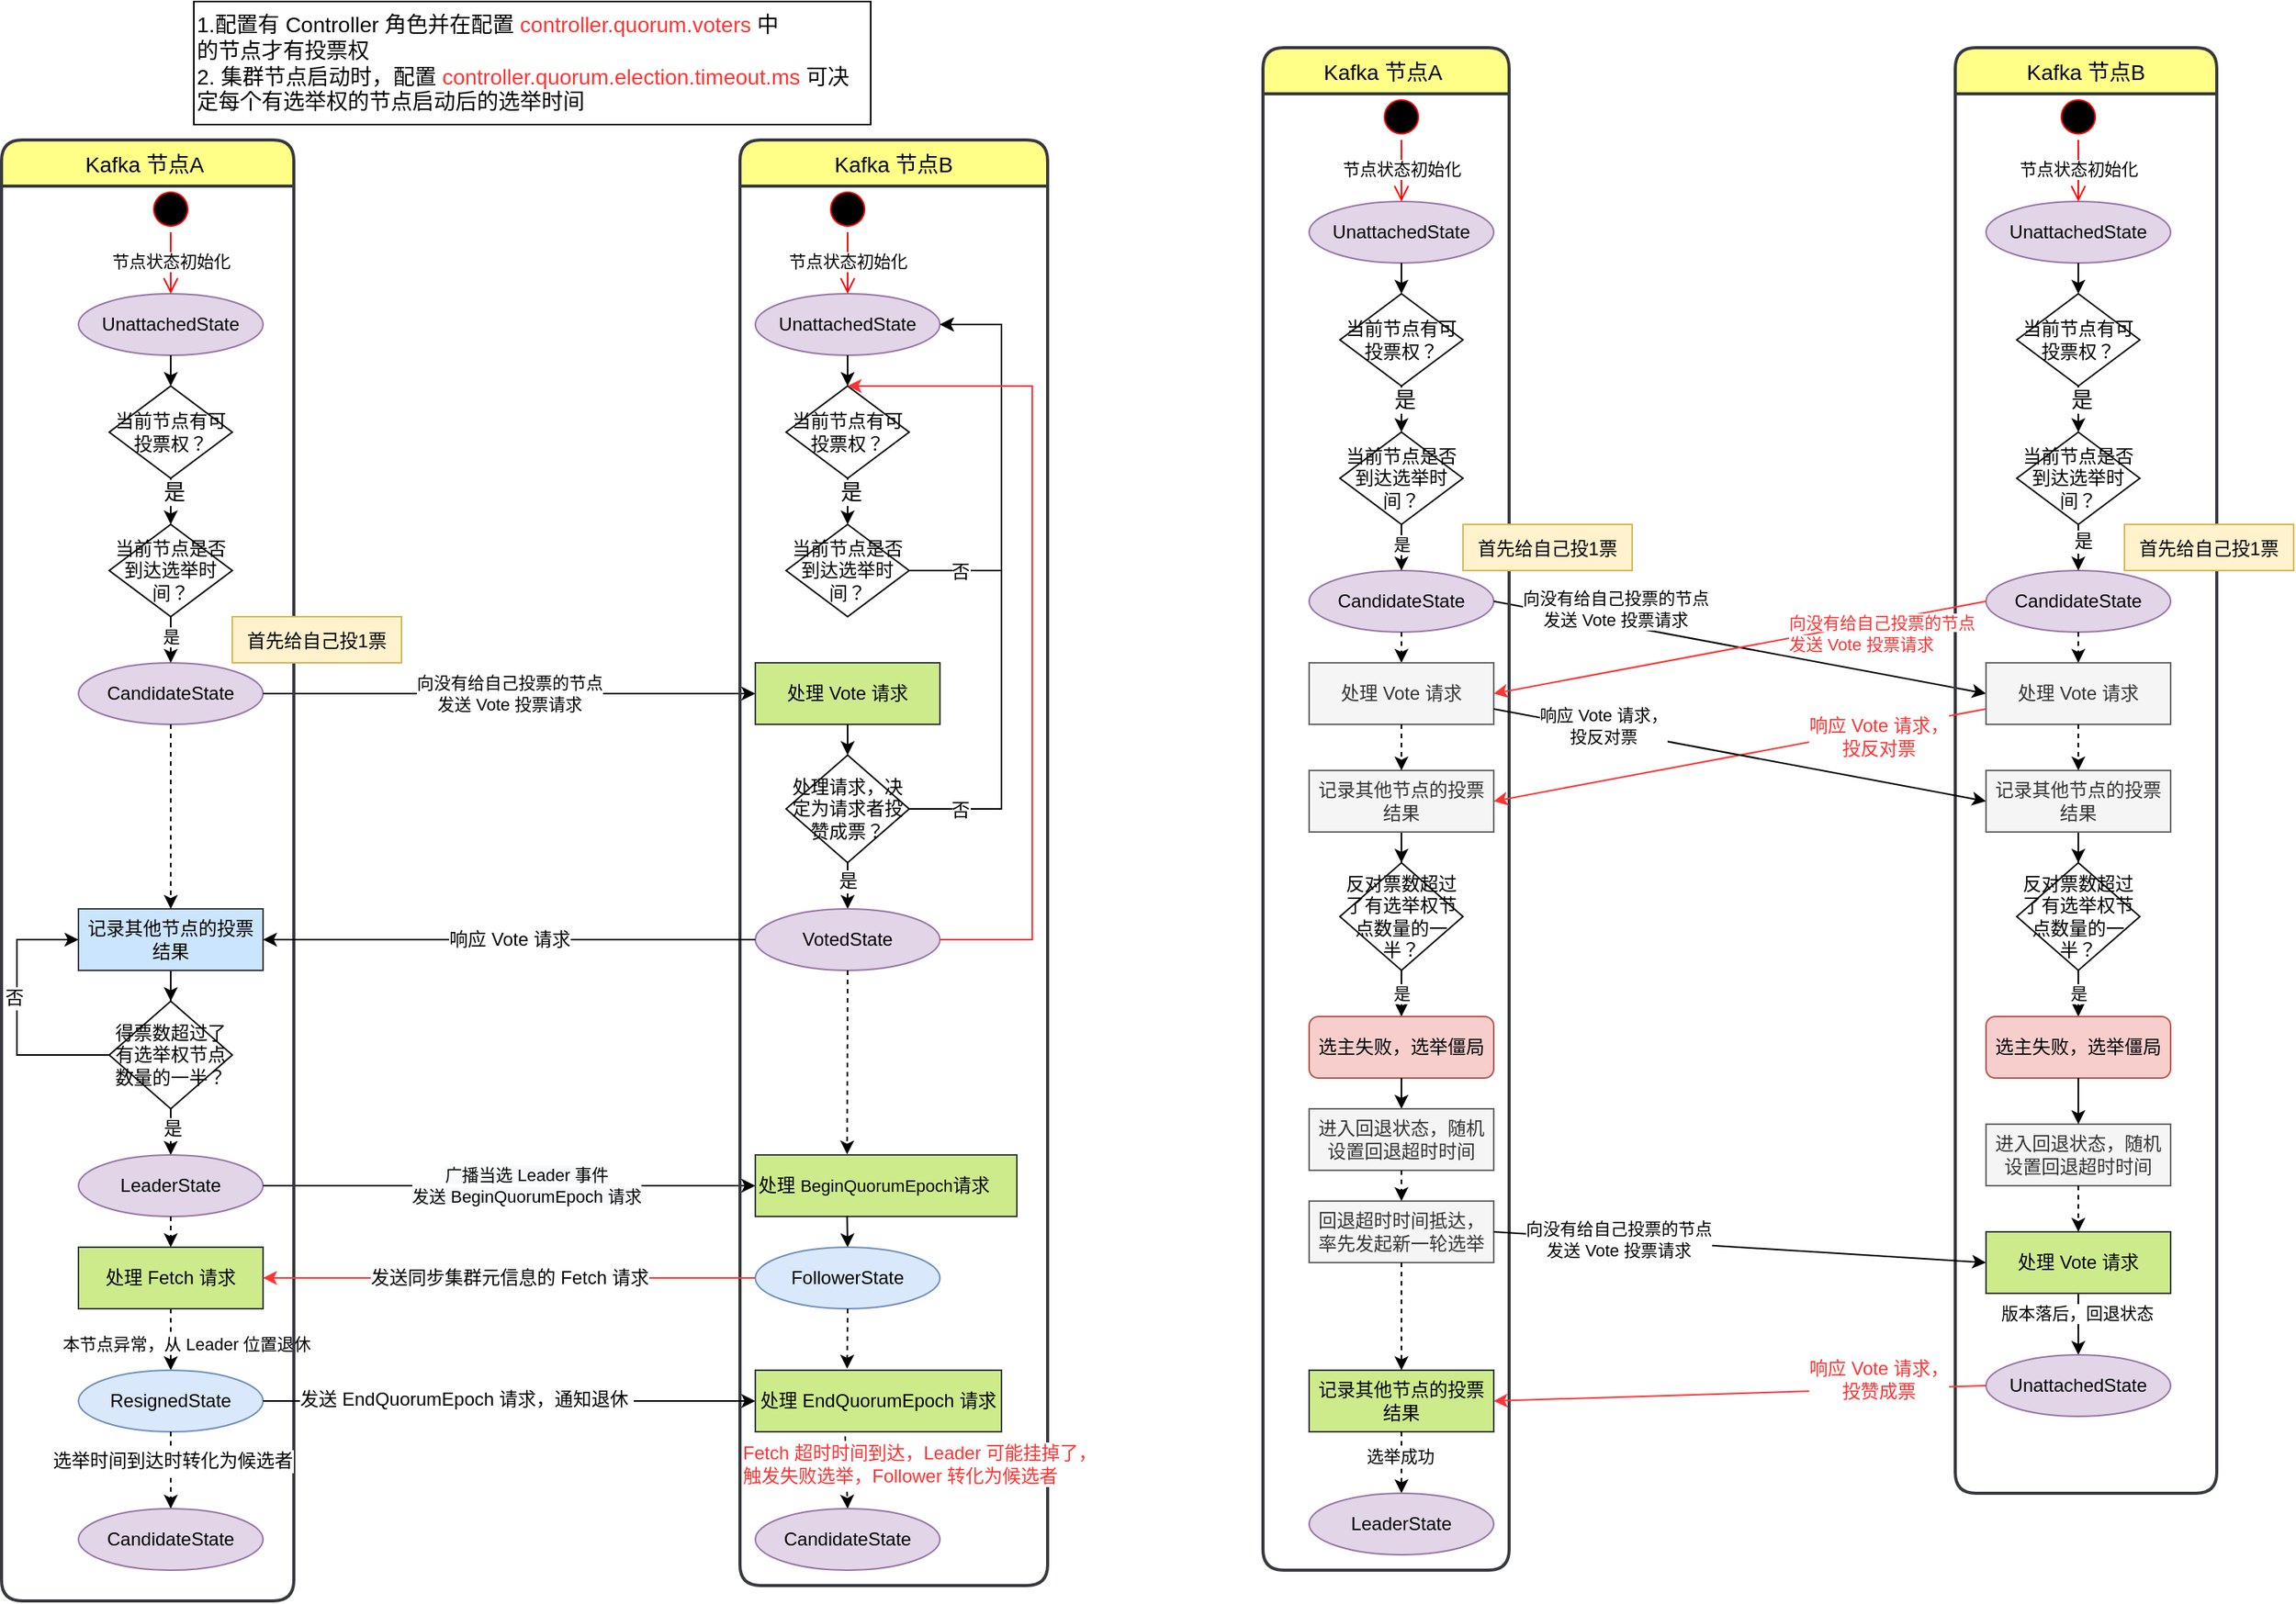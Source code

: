 <mxfile version="17.1.3" type="device"><diagram id="QY-BEr07iG2nazsXIPME" name="Page-1"><mxGraphModel dx="1901" dy="983" grid="1" gridSize="10" guides="1" tooltips="1" connect="1" arrows="1" fold="1" page="1" pageScale="1" pageWidth="850" pageHeight="1100" math="0" shadow="0"><root><mxCell id="0"/><mxCell id="1" parent="0"/><mxCell id="y7XaZ067I-FkFb02WVT1-1" value="UnattachedState" style="ellipse;whiteSpace=wrap;html=1;fillColor=#e1d5e7;strokeColor=#9673a6;" parent="1" vertex="1"><mxGeometry x="160" y="240" width="120" height="40" as="geometry"/></mxCell><mxCell id="y7XaZ067I-FkFb02WVT1-2" value="CandidateState&lt;br&gt;" style="ellipse;whiteSpace=wrap;html=1;fillColor=#e1d5e7;strokeColor=#9673a6;" parent="1" vertex="1"><mxGeometry x="160" y="480" width="120" height="40" as="geometry"/></mxCell><mxCell id="y7XaZ067I-FkFb02WVT1-4" value="当前节点有可投票权？" style="rhombus;whiteSpace=wrap;html=1;" parent="1" vertex="1"><mxGeometry x="180" y="300" width="80" height="60" as="geometry"/></mxCell><mxCell id="y7XaZ067I-FkFb02WVT1-5" value="" style="endArrow=classic;html=1;rounded=0;exitX=0.5;exitY=1;exitDx=0;exitDy=0;entryX=0.5;entryY=0;entryDx=0;entryDy=0;" parent="1" source="y7XaZ067I-FkFb02WVT1-1" target="y7XaZ067I-FkFb02WVT1-4" edge="1"><mxGeometry width="50" height="50" relative="1" as="geometry"><mxPoint x="280" y="410" as="sourcePoint"/><mxPoint x="225" y="320" as="targetPoint"/></mxGeometry></mxCell><mxCell id="y7XaZ067I-FkFb02WVT1-6" value="" style="endArrow=classic;html=1;rounded=0;exitX=0.5;exitY=1;exitDx=0;exitDy=0;entryX=0.5;entryY=0;entryDx=0;entryDy=0;" parent="1" source="y7XaZ067I-FkFb02WVT1-42" target="y7XaZ067I-FkFb02WVT1-2" edge="1"><mxGeometry width="50" height="50" relative="1" as="geometry"><mxPoint x="240" y="460" as="sourcePoint"/><mxPoint x="210" y="550" as="targetPoint"/></mxGeometry></mxCell><mxCell id="y7XaZ067I-FkFb02WVT1-7" value="是" style="edgeLabel;html=1;align=center;verticalAlign=middle;resizable=0;points=[];" parent="y7XaZ067I-FkFb02WVT1-6" vertex="1" connectable="0"><mxGeometry x="-0.12" y="4" relative="1" as="geometry"><mxPoint x="-4" as="offset"/></mxGeometry></mxCell><mxCell id="y7XaZ067I-FkFb02WVT1-13" value="向没有给自己投票的节点&lt;br&gt;发送 Vote 投票请求" style="endArrow=classic;html=1;rounded=0;exitX=1;exitY=0.5;exitDx=0;exitDy=0;entryX=0;entryY=0.5;entryDx=0;entryDy=0;" parent="1" source="y7XaZ067I-FkFb02WVT1-2" target="y7XaZ067I-FkFb02WVT1-47" edge="1"><mxGeometry width="50" height="50" relative="1" as="geometry"><mxPoint x="390" y="620" as="sourcePoint"/><mxPoint x="560" y="500" as="targetPoint"/></mxGeometry></mxCell><mxCell id="y7XaZ067I-FkFb02WVT1-22" value="" style="edgeStyle=orthogonalEdgeStyle;rounded=0;orthogonalLoop=1;jettySize=auto;html=1;" parent="1" source="y7XaZ067I-FkFb02WVT1-15" target="y7XaZ067I-FkFb02WVT1-21" edge="1"><mxGeometry relative="1" as="geometry"/></mxCell><mxCell id="y7XaZ067I-FkFb02WVT1-15" value="记录其他节点的投票结果" style="whiteSpace=wrap;html=1;fillColor=#cce5ff;strokeColor=#36393d;" parent="1" vertex="1"><mxGeometry x="160" y="640" width="120" height="40" as="geometry"/></mxCell><mxCell id="y7XaZ067I-FkFb02WVT1-20" value="处理请求，决定为请求者投赞成票？" style="rhombus;whiteSpace=wrap;html=1;" parent="1" vertex="1"><mxGeometry x="620" y="540" width="80" height="70" as="geometry"/></mxCell><mxCell id="y7XaZ067I-FkFb02WVT1-24" value="" style="edgeStyle=orthogonalEdgeStyle;rounded=0;orthogonalLoop=1;jettySize=auto;html=1;" parent="1" source="y7XaZ067I-FkFb02WVT1-21" target="y7XaZ067I-FkFb02WVT1-23" edge="1"><mxGeometry relative="1" as="geometry"/></mxCell><mxCell id="y7XaZ067I-FkFb02WVT1-87" value="是" style="edgeLabel;html=1;align=center;verticalAlign=middle;resizable=0;points=[];fontSize=12;fontColor=#000000;" parent="y7XaZ067I-FkFb02WVT1-24" vertex="1" connectable="0"><mxGeometry x="-0.483" y="1" relative="1" as="geometry"><mxPoint as="offset"/></mxGeometry></mxCell><mxCell id="y7XaZ067I-FkFb02WVT1-21" value="得票数超过了有选举权节点数量的一半？" style="rhombus;whiteSpace=wrap;html=1;" parent="1" vertex="1"><mxGeometry x="180" y="700" width="80" height="70" as="geometry"/></mxCell><mxCell id="y7XaZ067I-FkFb02WVT1-23" value="LeaderState" style="ellipse;whiteSpace=wrap;html=1;fillColor=#e1d5e7;strokeColor=#9673a6;" parent="1" vertex="1"><mxGeometry x="160" y="800" width="120" height="40" as="geometry"/></mxCell><mxCell id="y7XaZ067I-FkFb02WVT1-28" value="" style="endArrow=classic;html=1;rounded=0;exitX=0.5;exitY=1;exitDx=0;exitDy=0;" parent="1" source="y7XaZ067I-FkFb02WVT1-20" target="y7XaZ067I-FkFb02WVT1-29" edge="1"><mxGeometry width="50" height="50" relative="1" as="geometry"><mxPoint x="560" y="760" as="sourcePoint"/><mxPoint x="615" y="670" as="targetPoint"/></mxGeometry></mxCell><mxCell id="y7XaZ067I-FkFb02WVT1-76" value="是" style="edgeLabel;html=1;align=center;verticalAlign=middle;resizable=0;points=[];fontSize=12;fontColor=#000000;" parent="y7XaZ067I-FkFb02WVT1-28" vertex="1" connectable="0"><mxGeometry x="-0.486" y="1" relative="1" as="geometry"><mxPoint x="-1" y="4" as="offset"/></mxGeometry></mxCell><mxCell id="y7XaZ067I-FkFb02WVT1-29" value="VotedState" style="ellipse;whiteSpace=wrap;html=1;fillColor=#e1d5e7;strokeColor=#9673a6;" parent="1" vertex="1"><mxGeometry x="600" y="640" width="120" height="40" as="geometry"/></mxCell><mxCell id="y7XaZ067I-FkFb02WVT1-30" value="" style="endArrow=classic;html=1;rounded=0;exitX=1;exitY=0.5;exitDx=0;exitDy=0;entryX=0;entryY=0.5;entryDx=0;entryDy=0;" parent="1" source="y7XaZ067I-FkFb02WVT1-23" target="y7XaZ067I-FkFb02WVT1-83" edge="1"><mxGeometry width="50" height="50" relative="1" as="geometry"><mxPoint x="430" y="870" as="sourcePoint"/><mxPoint x="570" y="820" as="targetPoint"/></mxGeometry></mxCell><mxCell id="y7XaZ067I-FkFb02WVT1-31" value="&lt;span style=&quot;background-color: rgb(248 , 249 , 250)&quot;&gt;广播当选 Leader 事件&lt;br&gt;发送 BeginQuorumEpoch 请求&lt;br&gt;&lt;/span&gt;" style="edgeLabel;html=1;align=center;verticalAlign=middle;resizable=0;points=[];" parent="y7XaZ067I-FkFb02WVT1-30" vertex="1" connectable="0"><mxGeometry x="0.183" y="-1" relative="1" as="geometry"><mxPoint x="-19" y="-1" as="offset"/></mxGeometry></mxCell><mxCell id="y7XaZ067I-FkFb02WVT1-32" value="FollowerState" style="ellipse;whiteSpace=wrap;html=1;fillColor=#dae8fc;strokeColor=#6c8ebf;" parent="1" vertex="1"><mxGeometry x="600" y="860" width="120" height="40" as="geometry"/></mxCell><mxCell id="y7XaZ067I-FkFb02WVT1-33" value="本节点异常，从 Leader 位置退休" style="endArrow=classic;html=1;rounded=0;entryX=0.5;entryY=0;entryDx=0;entryDy=0;exitX=0.5;exitY=1;exitDx=0;exitDy=0;dashed=1;" parent="1" source="y7XaZ067I-FkFb02WVT1-86" target="y7XaZ067I-FkFb02WVT1-34" edge="1"><mxGeometry x="0.143" y="10" width="50" height="50" relative="1" as="geometry"><mxPoint x="210" y="1020" as="sourcePoint"/><mxPoint x="194" y="1020" as="targetPoint"/><mxPoint as="offset"/></mxGeometry></mxCell><mxCell id="y7XaZ067I-FkFb02WVT1-34" value="ResignedState" style="ellipse;whiteSpace=wrap;html=1;fillColor=#dae8fc;strokeColor=#6c8ebf;" parent="1" vertex="1"><mxGeometry x="160" y="940" width="120" height="40" as="geometry"/></mxCell><mxCell id="y7XaZ067I-FkFb02WVT1-35" value="&lt;div&gt;&lt;span style=&quot;font-size: 14px&quot;&gt;1.&lt;/span&gt;&lt;span style=&quot;font-size: 14px&quot;&gt;配置有 Controller 角色并在配置&lt;font color=&quot;#ff3333&quot;&gt;&amp;nbsp;&lt;/font&gt;&lt;/span&gt;&lt;span style=&quot;font-size: 14px&quot;&gt;&lt;font color=&quot;#ff3333&quot;&gt;controller.quorum.voters&lt;/font&gt; 中&lt;/span&gt;&lt;/div&gt;&lt;font style=&quot;font-size: 14px&quot;&gt;的节点才有投票权&lt;br&gt;2. 集群节点启动时，配置&amp;nbsp;&lt;font color=&quot;#ff3333&quot; style=&quot;font-size: 14px&quot;&gt;controller.quorum.election.timeout.ms&lt;/font&gt;&amp;nbsp;可决定每个有选举权的节点启动后的选举时间&lt;/font&gt;" style="rounded=0;whiteSpace=wrap;html=1;align=left;" parent="1" vertex="1"><mxGeometry x="235" y="50" width="440" height="80" as="geometry"/></mxCell><mxCell id="y7XaZ067I-FkFb02WVT1-36" value="Kafka 节点A " style="swimlane;childLayout=stackLayout;horizontal=1;startSize=30;horizontalStack=0;rounded=1;fontSize=14;fontStyle=0;strokeWidth=2;resizeParent=0;resizeLast=1;shadow=0;dashed=0;align=center;verticalAlign=middle;fillColor=#ffff88;strokeColor=#36393d;" parent="1" vertex="1"><mxGeometry x="110" y="140" width="190" height="950" as="geometry"/></mxCell><mxCell id="y7XaZ067I-FkFb02WVT1-38" value="" style="ellipse;html=1;shape=startState;fillColor=#000000;strokeColor=#ff0000;fontColor=#FF3333;" parent="1" vertex="1"><mxGeometry x="205" y="170" width="30" height="30" as="geometry"/></mxCell><mxCell id="y7XaZ067I-FkFb02WVT1-39" value="" style="edgeStyle=orthogonalEdgeStyle;html=1;verticalAlign=bottom;endArrow=open;endSize=8;strokeColor=#ff0000;rounded=0;fontColor=#000000;entryX=0.5;entryY=0;entryDx=0;entryDy=0;" parent="1" source="y7XaZ067I-FkFb02WVT1-38" target="y7XaZ067I-FkFb02WVT1-1" edge="1"><mxGeometry relative="1" as="geometry"><mxPoint x="205" y="220" as="targetPoint"/></mxGeometry></mxCell><mxCell id="y7XaZ067I-FkFb02WVT1-40" value="&lt;font color=&quot;#000000&quot;&gt;节点状态初始化&lt;/font&gt;" style="edgeLabel;html=1;align=center;verticalAlign=middle;resizable=0;points=[];fontColor=#FF3333;" parent="y7XaZ067I-FkFb02WVT1-39" vertex="1" connectable="0"><mxGeometry x="-0.078" relative="1" as="geometry"><mxPoint as="offset"/></mxGeometry></mxCell><mxCell id="y7XaZ067I-FkFb02WVT1-42" value="当前节点是否到达选举时间？" style="rhombus;whiteSpace=wrap;html=1;" parent="1" vertex="1"><mxGeometry x="180" y="390" width="80" height="60" as="geometry"/></mxCell><mxCell id="y7XaZ067I-FkFb02WVT1-43" value="" style="endArrow=classic;html=1;rounded=0;fontSize=14;fontColor=#000000;exitX=0.5;exitY=1;exitDx=0;exitDy=0;entryX=0.5;entryY=0;entryDx=0;entryDy=0;" parent="1" source="y7XaZ067I-FkFb02WVT1-4" target="y7XaZ067I-FkFb02WVT1-42" edge="1"><mxGeometry width="50" height="50" relative="1" as="geometry"><mxPoint x="370" y="370" as="sourcePoint"/><mxPoint x="420" y="320" as="targetPoint"/></mxGeometry></mxCell><mxCell id="y7XaZ067I-FkFb02WVT1-44" value="是" style="edgeLabel;html=1;align=center;verticalAlign=middle;resizable=0;points=[];fontSize=14;fontColor=#000000;" parent="y7XaZ067I-FkFb02WVT1-43" vertex="1" connectable="0"><mxGeometry x="-0.415" y="2" relative="1" as="geometry"><mxPoint as="offset"/></mxGeometry></mxCell><mxCell id="y7XaZ067I-FkFb02WVT1-45" value="&lt;span style=&quot;font-size: 12px&quot;&gt;首先给自己投1票&lt;/span&gt;" style="rounded=0;whiteSpace=wrap;html=1;fontSize=14;fillColor=#fff2cc;strokeColor=#d6b656;" parent="1" vertex="1"><mxGeometry x="260" y="450" width="110" height="30" as="geometry"/></mxCell><mxCell id="y7XaZ067I-FkFb02WVT1-46" value="Kafka 节点B" style="swimlane;childLayout=stackLayout;horizontal=1;startSize=30;horizontalStack=0;rounded=1;fontSize=14;fontStyle=0;strokeWidth=2;resizeParent=0;resizeLast=1;shadow=0;dashed=0;align=center;verticalAlign=middle;fillColor=#ffff88;strokeColor=#36393d;" parent="1" vertex="1"><mxGeometry x="590" y="140" width="200" height="940" as="geometry"/></mxCell><mxCell id="y7XaZ067I-FkFb02WVT1-47" value="处理 Vote 请求" style="rounded=0;whiteSpace=wrap;html=1;fontSize=12;fillColor=#cdeb8b;strokeColor=#36393d;" parent="1" vertex="1"><mxGeometry x="600" y="480" width="120" height="40" as="geometry"/></mxCell><mxCell id="y7XaZ067I-FkFb02WVT1-64" value="UnattachedState" style="ellipse;whiteSpace=wrap;html=1;fillColor=#e1d5e7;strokeColor=#9673a6;" parent="1" vertex="1"><mxGeometry x="600" y="240" width="120" height="40" as="geometry"/></mxCell><mxCell id="y7XaZ067I-FkFb02WVT1-65" value="当前节点有可投票权？" style="rhombus;whiteSpace=wrap;html=1;" parent="1" vertex="1"><mxGeometry x="620" y="300" width="80" height="60" as="geometry"/></mxCell><mxCell id="y7XaZ067I-FkFb02WVT1-66" value="" style="endArrow=classic;html=1;rounded=0;exitX=0.5;exitY=1;exitDx=0;exitDy=0;entryX=0.5;entryY=0;entryDx=0;entryDy=0;" parent="1" source="y7XaZ067I-FkFb02WVT1-64" target="y7XaZ067I-FkFb02WVT1-65" edge="1"><mxGeometry width="50" height="50" relative="1" as="geometry"><mxPoint x="720" y="410" as="sourcePoint"/><mxPoint x="665" y="320" as="targetPoint"/></mxGeometry></mxCell><mxCell id="y7XaZ067I-FkFb02WVT1-67" value="" style="ellipse;html=1;shape=startState;fillColor=#000000;strokeColor=#ff0000;fontColor=#FF3333;" parent="1" vertex="1"><mxGeometry x="645" y="170" width="30" height="30" as="geometry"/></mxCell><mxCell id="y7XaZ067I-FkFb02WVT1-68" value="" style="edgeStyle=orthogonalEdgeStyle;html=1;verticalAlign=bottom;endArrow=open;endSize=8;strokeColor=#ff0000;rounded=0;fontColor=#000000;entryX=0.5;entryY=0;entryDx=0;entryDy=0;" parent="1" source="y7XaZ067I-FkFb02WVT1-67" target="y7XaZ067I-FkFb02WVT1-64" edge="1"><mxGeometry relative="1" as="geometry"><mxPoint x="645" y="220" as="targetPoint"/></mxGeometry></mxCell><mxCell id="y7XaZ067I-FkFb02WVT1-69" value="&lt;font color=&quot;#000000&quot;&gt;节点状态初始化&lt;/font&gt;" style="edgeLabel;html=1;align=center;verticalAlign=middle;resizable=0;points=[];fontColor=#FF3333;" parent="y7XaZ067I-FkFb02WVT1-68" vertex="1" connectable="0"><mxGeometry x="-0.078" relative="1" as="geometry"><mxPoint as="offset"/></mxGeometry></mxCell><mxCell id="y7XaZ067I-FkFb02WVT1-70" value="当前节点是否到达选举时间？" style="rhombus;whiteSpace=wrap;html=1;" parent="1" vertex="1"><mxGeometry x="620" y="390" width="80" height="60" as="geometry"/></mxCell><mxCell id="y7XaZ067I-FkFb02WVT1-71" value="" style="endArrow=classic;html=1;rounded=0;fontSize=14;fontColor=#000000;exitX=0.5;exitY=1;exitDx=0;exitDy=0;entryX=0.5;entryY=0;entryDx=0;entryDy=0;" parent="1" source="y7XaZ067I-FkFb02WVT1-65" target="y7XaZ067I-FkFb02WVT1-70" edge="1"><mxGeometry width="50" height="50" relative="1" as="geometry"><mxPoint x="810" y="370" as="sourcePoint"/><mxPoint x="860" y="320" as="targetPoint"/></mxGeometry></mxCell><mxCell id="y7XaZ067I-FkFb02WVT1-72" value="是" style="edgeLabel;html=1;align=center;verticalAlign=middle;resizable=0;points=[];fontSize=14;fontColor=#000000;" parent="y7XaZ067I-FkFb02WVT1-71" vertex="1" connectable="0"><mxGeometry x="-0.415" y="2" relative="1" as="geometry"><mxPoint as="offset"/></mxGeometry></mxCell><mxCell id="y7XaZ067I-FkFb02WVT1-73" value="" style="endArrow=classic;html=1;rounded=0;fontSize=12;fontColor=#000000;exitX=1;exitY=0.5;exitDx=0;exitDy=0;entryX=1;entryY=0.5;entryDx=0;entryDy=0;" parent="1" source="y7XaZ067I-FkFb02WVT1-70" target="y7XaZ067I-FkFb02WVT1-64" edge="1"><mxGeometry width="50" height="50" relative="1" as="geometry"><mxPoint x="850" y="440" as="sourcePoint"/><mxPoint x="900" y="390" as="targetPoint"/><Array as="points"><mxPoint x="760" y="420"/><mxPoint x="760" y="260"/></Array></mxGeometry></mxCell><mxCell id="y7XaZ067I-FkFb02WVT1-74" value="否" style="edgeLabel;html=1;align=center;verticalAlign=middle;resizable=0;points=[];fontSize=12;fontColor=#000000;" parent="y7XaZ067I-FkFb02WVT1-73" vertex="1" connectable="0"><mxGeometry x="-0.751" y="-1" relative="1" as="geometry"><mxPoint as="offset"/></mxGeometry></mxCell><mxCell id="y7XaZ067I-FkFb02WVT1-75" value="" style="endArrow=classic;html=1;rounded=0;fontSize=12;fontColor=#000000;exitX=0.5;exitY=1;exitDx=0;exitDy=0;entryX=0.5;entryY=0;entryDx=0;entryDy=0;" parent="1" source="y7XaZ067I-FkFb02WVT1-47" target="y7XaZ067I-FkFb02WVT1-20" edge="1"><mxGeometry width="50" height="50" relative="1" as="geometry"><mxPoint x="780" y="650" as="sourcePoint"/><mxPoint x="830" y="600" as="targetPoint"/></mxGeometry></mxCell><mxCell id="y7XaZ067I-FkFb02WVT1-77" value="" style="endArrow=classic;html=1;rounded=0;fontSize=12;fontColor=#000000;exitX=1;exitY=0.5;exitDx=0;exitDy=0;entryX=1;entryY=0.5;entryDx=0;entryDy=0;" parent="1" source="y7XaZ067I-FkFb02WVT1-20" target="y7XaZ067I-FkFb02WVT1-64" edge="1"><mxGeometry width="50" height="50" relative="1" as="geometry"><mxPoint x="770" y="620" as="sourcePoint"/><mxPoint x="820" y="570" as="targetPoint"/><Array as="points"><mxPoint x="760" y="575"/><mxPoint x="760" y="260"/></Array></mxGeometry></mxCell><mxCell id="y7XaZ067I-FkFb02WVT1-78" value="否" style="edgeLabel;html=1;align=center;verticalAlign=middle;resizable=0;points=[];fontSize=12;fontColor=#000000;" parent="y7XaZ067I-FkFb02WVT1-77" vertex="1" connectable="0"><mxGeometry x="-0.844" y="-1" relative="1" as="geometry"><mxPoint as="offset"/></mxGeometry></mxCell><mxCell id="y7XaZ067I-FkFb02WVT1-79" value="响应 Vote 请求" style="endArrow=classic;html=1;rounded=0;fontSize=12;fontColor=#000000;exitX=0;exitY=0.5;exitDx=0;exitDy=0;entryX=1;entryY=0.5;entryDx=0;entryDy=0;" parent="1" source="y7XaZ067I-FkFb02WVT1-29" target="y7XaZ067I-FkFb02WVT1-15" edge="1"><mxGeometry width="50" height="50" relative="1" as="geometry"><mxPoint x="350" y="650" as="sourcePoint"/><mxPoint x="400" y="600" as="targetPoint"/></mxGeometry></mxCell><mxCell id="y7XaZ067I-FkFb02WVT1-80" value="" style="endArrow=classic;html=1;rounded=0;fontSize=12;fontColor=#000000;exitX=0.5;exitY=1;exitDx=0;exitDy=0;entryX=0.5;entryY=0;entryDx=0;entryDy=0;dashed=1;" parent="1" source="y7XaZ067I-FkFb02WVT1-2" target="y7XaZ067I-FkFb02WVT1-15" edge="1"><mxGeometry width="50" height="50" relative="1" as="geometry"><mxPoint x="50" y="630" as="sourcePoint"/><mxPoint x="100" y="580" as="targetPoint"/></mxGeometry></mxCell><mxCell id="y7XaZ067I-FkFb02WVT1-81" value="" style="endArrow=classic;html=1;rounded=0;fontSize=12;fontColor=#000000;exitX=1;exitY=0.5;exitDx=0;exitDy=0;entryX=0.5;entryY=0;entryDx=0;entryDy=0;strokeColor=#FF3333;" parent="1" source="y7XaZ067I-FkFb02WVT1-29" target="y7XaZ067I-FkFb02WVT1-65" edge="1"><mxGeometry width="50" height="50" relative="1" as="geometry"><mxPoint x="770" y="710" as="sourcePoint"/><mxPoint x="820" y="660" as="targetPoint"/><Array as="points"><mxPoint x="780" y="660"/><mxPoint x="780" y="300"/></Array></mxGeometry></mxCell><mxCell id="y7XaZ067I-FkFb02WVT1-82" value="" style="endArrow=classic;html=1;rounded=0;fontSize=12;fontColor=#000000;strokeColor=#000000;exitX=0.5;exitY=1;exitDx=0;exitDy=0;dashed=1;entryX=0.351;entryY=-0.008;entryDx=0;entryDy=0;entryPerimeter=0;" parent="1" source="y7XaZ067I-FkFb02WVT1-29" target="y7XaZ067I-FkFb02WVT1-83" edge="1"><mxGeometry width="50" height="50" relative="1" as="geometry"><mxPoint x="810" y="800" as="sourcePoint"/><mxPoint x="660" y="790" as="targetPoint"/></mxGeometry></mxCell><mxCell id="y7XaZ067I-FkFb02WVT1-83" value="处理&amp;nbsp;&lt;span style=&quot;font-size: 11px&quot;&gt;BeginQuorumEpoch&lt;/span&gt;请求" style="rounded=0;whiteSpace=wrap;html=1;fontSize=12;fillColor=#cdeb8b;strokeColor=#36393d;align=left;" parent="1" vertex="1"><mxGeometry x="600" y="800" width="170" height="40" as="geometry"/></mxCell><mxCell id="y7XaZ067I-FkFb02WVT1-84" value="" style="endArrow=classic;html=1;rounded=0;fontSize=12;fontColor=#000000;strokeColor=#000000;exitX=0.351;exitY=0.992;exitDx=0;exitDy=0;exitPerimeter=0;" parent="1" source="y7XaZ067I-FkFb02WVT1-83" target="y7XaZ067I-FkFb02WVT1-32" edge="1"><mxGeometry width="50" height="50" relative="1" as="geometry"><mxPoint x="920" y="970" as="sourcePoint"/><mxPoint x="970" y="920" as="targetPoint"/></mxGeometry></mxCell><mxCell id="y7XaZ067I-FkFb02WVT1-86" value="处理 Fetch 请求" style="whiteSpace=wrap;html=1;fillColor=#cdeb8b;strokeColor=#36393d;" parent="1" vertex="1"><mxGeometry x="160" y="860" width="120" height="40" as="geometry"/></mxCell><mxCell id="y7XaZ067I-FkFb02WVT1-88" value="" style="endArrow=classic;html=1;rounded=0;fontSize=12;fontColor=#000000;strokeColor=#000000;exitX=0;exitY=0.5;exitDx=0;exitDy=0;entryX=0;entryY=0.5;entryDx=0;entryDy=0;" parent="1" source="y7XaZ067I-FkFb02WVT1-21" target="y7XaZ067I-FkFb02WVT1-15" edge="1"><mxGeometry width="50" height="50" relative="1" as="geometry"><mxPoint x="10" y="740" as="sourcePoint"/><mxPoint x="60" y="690" as="targetPoint"/><Array as="points"><mxPoint x="120" y="735"/><mxPoint x="120" y="660"/></Array></mxGeometry></mxCell><mxCell id="y7XaZ067I-FkFb02WVT1-89" value="否" style="edgeLabel;html=1;align=center;verticalAlign=middle;resizable=0;points=[];fontSize=12;fontColor=#000000;" parent="y7XaZ067I-FkFb02WVT1-88" vertex="1" connectable="0"><mxGeometry x="0.11" y="2" relative="1" as="geometry"><mxPoint as="offset"/></mxGeometry></mxCell><mxCell id="y7XaZ067I-FkFb02WVT1-90" value="" style="endArrow=classic;html=1;rounded=0;fontSize=12;fontColor=#000000;strokeColor=#000000;exitX=0.5;exitY=1;exitDx=0;exitDy=0;dashed=1;" parent="1" source="y7XaZ067I-FkFb02WVT1-23" target="y7XaZ067I-FkFb02WVT1-86" edge="1"><mxGeometry width="50" height="50" relative="1" as="geometry"><mxPoint x="360" y="1070" as="sourcePoint"/><mxPoint x="410" y="1020" as="targetPoint"/></mxGeometry></mxCell><mxCell id="y7XaZ067I-FkFb02WVT1-91" value="发送同步集群元信息的 Fetch 请求" style="endArrow=classic;html=1;rounded=0;fontSize=12;fontColor=#000000;strokeColor=#FF3333;exitX=0;exitY=0.5;exitDx=0;exitDy=0;entryX=1;entryY=0.5;entryDx=0;entryDy=0;" parent="1" source="y7XaZ067I-FkFb02WVT1-32" target="y7XaZ067I-FkFb02WVT1-86" edge="1"><mxGeometry width="50" height="50" relative="1" as="geometry"><mxPoint x="300" y="980" as="sourcePoint"/><mxPoint x="350" y="930" as="targetPoint"/></mxGeometry></mxCell><mxCell id="y7XaZ067I-FkFb02WVT1-92" value="" style="endArrow=classic;html=1;rounded=0;fontSize=12;fontColor=#000000;strokeColor=#000000;exitX=1;exitY=0.5;exitDx=0;exitDy=0;entryX=0;entryY=0.5;entryDx=0;entryDy=0;" parent="1" source="y7XaZ067I-FkFb02WVT1-34" target="y7XaZ067I-FkFb02WVT1-93" edge="1"><mxGeometry width="50" height="50" relative="1" as="geometry"><mxPoint x="510" y="1000" as="sourcePoint"/><mxPoint x="590" y="960" as="targetPoint"/></mxGeometry></mxCell><mxCell id="y7XaZ067I-FkFb02WVT1-94" value="发送&amp;nbsp;EndQuorumEpoch 请求，通知退休&amp;nbsp;" style="edgeLabel;html=1;align=center;verticalAlign=middle;resizable=0;points=[];fontSize=12;fontColor=#000000;" parent="y7XaZ067I-FkFb02WVT1-92" vertex="1" connectable="0"><mxGeometry x="-0.177" y="1" relative="1" as="geometry"><mxPoint as="offset"/></mxGeometry></mxCell><mxCell id="y7XaZ067I-FkFb02WVT1-93" value="处理 EndQuorumEpoch 请求" style="whiteSpace=wrap;html=1;fillColor=#cdeb8b;strokeColor=#36393d;" parent="1" vertex="1"><mxGeometry x="600" y="940" width="160" height="40" as="geometry"/></mxCell><mxCell id="y7XaZ067I-FkFb02WVT1-95" value="" style="endArrow=classic;html=1;rounded=0;fontSize=12;fontColor=#000000;strokeColor=#000000;exitX=0.5;exitY=1;exitDx=0;exitDy=0;entryX=0.373;entryY=-0.025;entryDx=0;entryDy=0;entryPerimeter=0;dashed=1;" parent="1" source="y7XaZ067I-FkFb02WVT1-32" target="y7XaZ067I-FkFb02WVT1-93" edge="1"><mxGeometry width="50" height="50" relative="1" as="geometry"><mxPoint x="820" y="980" as="sourcePoint"/><mxPoint x="870" y="930" as="targetPoint"/></mxGeometry></mxCell><mxCell id="y7XaZ067I-FkFb02WVT1-98" value="" style="endArrow=classic;html=1;rounded=0;dashed=1;fontSize=12;fontColor=#000000;strokeColor=#000000;exitX=0.5;exitY=1;exitDx=0;exitDy=0;entryX=0.5;entryY=0;entryDx=0;entryDy=0;entryPerimeter=0;" parent="1" source="y7XaZ067I-FkFb02WVT1-34" target="y7XaZ067I-FkFb02WVT1-102" edge="1"><mxGeometry width="50" height="50" relative="1" as="geometry"><mxPoint x="440" y="1080" as="sourcePoint"/><mxPoint x="220" y="1020" as="targetPoint"/></mxGeometry></mxCell><mxCell id="y7XaZ067I-FkFb02WVT1-99" value="选举时间到达时转化为候选者" style="edgeLabel;html=1;align=center;verticalAlign=middle;resizable=0;points=[];fontSize=12;fontColor=#000000;" parent="y7XaZ067I-FkFb02WVT1-98" vertex="1" connectable="0"><mxGeometry x="-0.25" y="1" relative="1" as="geometry"><mxPoint as="offset"/></mxGeometry></mxCell><mxCell id="y7XaZ067I-FkFb02WVT1-100" value="" style="endArrow=classic;html=1;rounded=0;dashed=1;fontSize=12;fontColor=#000000;strokeColor=#000000;exitX=0.365;exitY=1.075;exitDx=0;exitDy=0;exitPerimeter=0;entryX=0.5;entryY=0;entryDx=0;entryDy=0;" parent="1" source="y7XaZ067I-FkFb02WVT1-93" target="y7XaZ067I-FkFb02WVT1-103" edge="1"><mxGeometry width="50" height="50" relative="1" as="geometry"><mxPoint x="750" y="1090" as="sourcePoint"/><mxPoint x="658" y="1020" as="targetPoint"/></mxGeometry></mxCell><mxCell id="y7XaZ067I-FkFb02WVT1-101" value="Fetch 超时时间到达，Leader 可能挂掉了，&lt;br&gt;触发失败选举，Follower 转化为候选者" style="edgeLabel;html=1;align=left;verticalAlign=middle;resizable=0;points=[];fontSize=12;fontColor=#FF3333;" parent="y7XaZ067I-FkFb02WVT1-100" vertex="1" connectable="0"><mxGeometry x="-0.423" relative="1" as="geometry"><mxPoint x="-69" y="4" as="offset"/></mxGeometry></mxCell><mxCell id="y7XaZ067I-FkFb02WVT1-102" value="CandidateState&lt;br&gt;" style="ellipse;whiteSpace=wrap;html=1;fillColor=#e1d5e7;strokeColor=#9673a6;" parent="1" vertex="1"><mxGeometry x="160" y="1030" width="120" height="40" as="geometry"/></mxCell><mxCell id="y7XaZ067I-FkFb02WVT1-103" value="CandidateState&lt;br&gt;" style="ellipse;whiteSpace=wrap;html=1;fillColor=#e1d5e7;strokeColor=#9673a6;" parent="1" vertex="1"><mxGeometry x="600" y="1030" width="120" height="40" as="geometry"/></mxCell><mxCell id="y7XaZ067I-FkFb02WVT1-105" value="UnattachedState" style="ellipse;whiteSpace=wrap;html=1;fillColor=#e1d5e7;strokeColor=#9673a6;" parent="1" vertex="1"><mxGeometry x="960" y="180" width="120" height="40" as="geometry"/></mxCell><mxCell id="y7XaZ067I-FkFb02WVT1-106" value="CandidateState&lt;br&gt;" style="ellipse;whiteSpace=wrap;html=1;fillColor=#e1d5e7;strokeColor=#9673a6;" parent="1" vertex="1"><mxGeometry x="960" y="420" width="120" height="40" as="geometry"/></mxCell><mxCell id="y7XaZ067I-FkFb02WVT1-107" value="当前节点有可投票权？" style="rhombus;whiteSpace=wrap;html=1;" parent="1" vertex="1"><mxGeometry x="980" y="240" width="80" height="60" as="geometry"/></mxCell><mxCell id="y7XaZ067I-FkFb02WVT1-108" value="" style="endArrow=classic;html=1;rounded=0;exitX=0.5;exitY=1;exitDx=0;exitDy=0;entryX=0.5;entryY=0;entryDx=0;entryDy=0;" parent="1" source="y7XaZ067I-FkFb02WVT1-105" target="y7XaZ067I-FkFb02WVT1-107" edge="1"><mxGeometry width="50" height="50" relative="1" as="geometry"><mxPoint x="1080" y="350" as="sourcePoint"/><mxPoint x="1025" y="260" as="targetPoint"/></mxGeometry></mxCell><mxCell id="y7XaZ067I-FkFb02WVT1-109" value="" style="endArrow=classic;html=1;rounded=0;exitX=0.5;exitY=1;exitDx=0;exitDy=0;entryX=0.5;entryY=0;entryDx=0;entryDy=0;" parent="1" source="y7XaZ067I-FkFb02WVT1-120" target="y7XaZ067I-FkFb02WVT1-106" edge="1"><mxGeometry width="50" height="50" relative="1" as="geometry"><mxPoint x="1040" y="400" as="sourcePoint"/><mxPoint x="1010" y="490" as="targetPoint"/></mxGeometry></mxCell><mxCell id="y7XaZ067I-FkFb02WVT1-110" value="是" style="edgeLabel;html=1;align=center;verticalAlign=middle;resizable=0;points=[];" parent="y7XaZ067I-FkFb02WVT1-109" vertex="1" connectable="0"><mxGeometry x="-0.12" y="4" relative="1" as="geometry"><mxPoint x="-4" as="offset"/></mxGeometry></mxCell><mxCell id="y7XaZ067I-FkFb02WVT1-111" value="向没有给自己投票的节点&lt;br&gt;发送 Vote 投票请求" style="endArrow=classic;html=1;rounded=0;exitX=1;exitY=0.5;exitDx=0;exitDy=0;entryX=0;entryY=0.5;entryDx=0;entryDy=0;" parent="1" source="y7XaZ067I-FkFb02WVT1-106" target="y7XaZ067I-FkFb02WVT1-139" edge="1"><mxGeometry x="-0.515" y="10" width="50" height="50" relative="1" as="geometry"><mxPoint x="1190" y="560" as="sourcePoint"/><mxPoint x="1410" y="510" as="targetPoint"/><mxPoint as="offset"/></mxGeometry></mxCell><mxCell id="y7XaZ067I-FkFb02WVT1-112" value="" style="edgeStyle=orthogonalEdgeStyle;rounded=0;orthogonalLoop=1;jettySize=auto;html=1;" parent="1" source="y7XaZ067I-FkFb02WVT1-113" target="y7XaZ067I-FkFb02WVT1-115" edge="1"><mxGeometry relative="1" as="geometry"/></mxCell><mxCell id="y7XaZ067I-FkFb02WVT1-113" value="记录其他节点的投票结果" style="whiteSpace=wrap;html=1;fillColor=#f5f5f5;strokeColor=#666666;fontColor=#333333;" parent="1" vertex="1"><mxGeometry x="960" y="550" width="120" height="40" as="geometry"/></mxCell><mxCell id="y7XaZ067I-FkFb02WVT1-114" value="是" style="edgeStyle=orthogonalEdgeStyle;rounded=0;orthogonalLoop=1;jettySize=auto;html=1;entryX=0.5;entryY=0;entryDx=0;entryDy=0;" parent="1" source="y7XaZ067I-FkFb02WVT1-115" target="y7XaZ067I-FkFb02WVT1-152" edge="1"><mxGeometry relative="1" as="geometry"><mxPoint x="1020" y="710" as="targetPoint"/></mxGeometry></mxCell><mxCell id="y7XaZ067I-FkFb02WVT1-115" value="反对票数超过了有选举权节点数量的一半？" style="rhombus;whiteSpace=wrap;html=1;" parent="1" vertex="1"><mxGeometry x="980" y="610" width="80" height="70" as="geometry"/></mxCell><mxCell id="y7XaZ067I-FkFb02WVT1-116" value="Kafka 节点A " style="swimlane;childLayout=stackLayout;horizontal=1;startSize=30;horizontalStack=0;rounded=1;fontSize=14;fontStyle=0;strokeWidth=2;resizeParent=0;resizeLast=1;shadow=0;dashed=0;align=center;verticalAlign=middle;fillColor=#ffff88;strokeColor=#36393d;" parent="1" vertex="1"><mxGeometry x="930" y="80" width="160" height="990" as="geometry"/></mxCell><mxCell id="y7XaZ067I-FkFb02WVT1-117" value="" style="ellipse;html=1;shape=startState;fillColor=#000000;strokeColor=#ff0000;fontColor=#FF3333;" parent="1" vertex="1"><mxGeometry x="1005" y="110" width="30" height="30" as="geometry"/></mxCell><mxCell id="y7XaZ067I-FkFb02WVT1-118" value="" style="edgeStyle=orthogonalEdgeStyle;html=1;verticalAlign=bottom;endArrow=open;endSize=8;strokeColor=#ff0000;rounded=0;fontColor=#000000;entryX=0.5;entryY=0;entryDx=0;entryDy=0;" parent="1" source="y7XaZ067I-FkFb02WVT1-117" target="y7XaZ067I-FkFb02WVT1-105" edge="1"><mxGeometry relative="1" as="geometry"><mxPoint x="1005" y="160" as="targetPoint"/></mxGeometry></mxCell><mxCell id="y7XaZ067I-FkFb02WVT1-119" value="&lt;font color=&quot;#000000&quot;&gt;节点状态初始化&lt;/font&gt;" style="edgeLabel;html=1;align=center;verticalAlign=middle;resizable=0;points=[];fontColor=#FF3333;" parent="y7XaZ067I-FkFb02WVT1-118" vertex="1" connectable="0"><mxGeometry x="-0.078" relative="1" as="geometry"><mxPoint as="offset"/></mxGeometry></mxCell><mxCell id="y7XaZ067I-FkFb02WVT1-120" value="当前节点是否到达选举时间？" style="rhombus;whiteSpace=wrap;html=1;" parent="1" vertex="1"><mxGeometry x="980" y="330" width="80" height="60" as="geometry"/></mxCell><mxCell id="y7XaZ067I-FkFb02WVT1-121" value="" style="endArrow=classic;html=1;rounded=0;fontSize=14;fontColor=#000000;exitX=0.5;exitY=1;exitDx=0;exitDy=0;entryX=0.5;entryY=0;entryDx=0;entryDy=0;" parent="1" source="y7XaZ067I-FkFb02WVT1-107" target="y7XaZ067I-FkFb02WVT1-120" edge="1"><mxGeometry width="50" height="50" relative="1" as="geometry"><mxPoint x="1170" y="310" as="sourcePoint"/><mxPoint x="1220" y="260" as="targetPoint"/></mxGeometry></mxCell><mxCell id="y7XaZ067I-FkFb02WVT1-122" value="是" style="edgeLabel;html=1;align=center;verticalAlign=middle;resizable=0;points=[];fontSize=14;fontColor=#000000;" parent="y7XaZ067I-FkFb02WVT1-121" vertex="1" connectable="0"><mxGeometry x="-0.415" y="2" relative="1" as="geometry"><mxPoint as="offset"/></mxGeometry></mxCell><mxCell id="y7XaZ067I-FkFb02WVT1-123" value="&lt;span style=&quot;font-size: 12px&quot;&gt;首先给自己投1票&lt;/span&gt;" style="rounded=0;whiteSpace=wrap;html=1;fontSize=14;fillColor=#fff2cc;strokeColor=#d6b656;" parent="1" vertex="1"><mxGeometry x="1060" y="390" width="110" height="30" as="geometry"/></mxCell><mxCell id="y7XaZ067I-FkFb02WVT1-124" value="Kafka 节点B" style="swimlane;childLayout=stackLayout;horizontal=1;startSize=30;horizontalStack=0;rounded=1;fontSize=14;fontStyle=0;strokeWidth=2;resizeParent=0;resizeLast=1;shadow=0;dashed=0;align=center;verticalAlign=middle;fillColor=#ffff88;strokeColor=#36393d;" parent="1" vertex="1"><mxGeometry x="1380" y="80" width="170" height="940" as="geometry"/></mxCell><mxCell id="y7XaZ067I-FkFb02WVT1-125" value="UnattachedState" style="ellipse;whiteSpace=wrap;html=1;fillColor=#e1d5e7;strokeColor=#9673a6;" parent="1" vertex="1"><mxGeometry x="1400" y="180" width="120" height="40" as="geometry"/></mxCell><mxCell id="y7XaZ067I-FkFb02WVT1-126" value="当前节点有可投票权？" style="rhombus;whiteSpace=wrap;html=1;" parent="1" vertex="1"><mxGeometry x="1420" y="240" width="80" height="60" as="geometry"/></mxCell><mxCell id="y7XaZ067I-FkFb02WVT1-127" value="" style="endArrow=classic;html=1;rounded=0;exitX=0.5;exitY=1;exitDx=0;exitDy=0;entryX=0.5;entryY=0;entryDx=0;entryDy=0;" parent="1" source="y7XaZ067I-FkFb02WVT1-125" target="y7XaZ067I-FkFb02WVT1-126" edge="1"><mxGeometry width="50" height="50" relative="1" as="geometry"><mxPoint x="1520" y="350" as="sourcePoint"/><mxPoint x="1465" y="260" as="targetPoint"/></mxGeometry></mxCell><mxCell id="y7XaZ067I-FkFb02WVT1-128" value="" style="ellipse;html=1;shape=startState;fillColor=#000000;strokeColor=#ff0000;fontColor=#FF3333;" parent="1" vertex="1"><mxGeometry x="1445" y="110" width="30" height="30" as="geometry"/></mxCell><mxCell id="y7XaZ067I-FkFb02WVT1-129" value="" style="edgeStyle=orthogonalEdgeStyle;html=1;verticalAlign=bottom;endArrow=open;endSize=8;strokeColor=#ff0000;rounded=0;fontColor=#000000;entryX=0.5;entryY=0;entryDx=0;entryDy=0;" parent="1" source="y7XaZ067I-FkFb02WVT1-128" target="y7XaZ067I-FkFb02WVT1-125" edge="1"><mxGeometry relative="1" as="geometry"><mxPoint x="1445" y="160" as="targetPoint"/></mxGeometry></mxCell><mxCell id="y7XaZ067I-FkFb02WVT1-130" value="&lt;font color=&quot;#000000&quot;&gt;节点状态初始化&lt;/font&gt;" style="edgeLabel;html=1;align=center;verticalAlign=middle;resizable=0;points=[];fontColor=#FF3333;" parent="y7XaZ067I-FkFb02WVT1-129" vertex="1" connectable="0"><mxGeometry x="-0.078" relative="1" as="geometry"><mxPoint as="offset"/></mxGeometry></mxCell><mxCell id="y7XaZ067I-FkFb02WVT1-131" value="当前节点是否到达选举时间？" style="rhombus;whiteSpace=wrap;html=1;" parent="1" vertex="1"><mxGeometry x="1420" y="330" width="80" height="60" as="geometry"/></mxCell><mxCell id="y7XaZ067I-FkFb02WVT1-132" value="" style="endArrow=classic;html=1;rounded=0;fontSize=14;fontColor=#000000;exitX=0.5;exitY=1;exitDx=0;exitDy=0;entryX=0.5;entryY=0;entryDx=0;entryDy=0;" parent="1" source="y7XaZ067I-FkFb02WVT1-126" target="y7XaZ067I-FkFb02WVT1-131" edge="1"><mxGeometry width="50" height="50" relative="1" as="geometry"><mxPoint x="1610" y="310" as="sourcePoint"/><mxPoint x="1660" y="260" as="targetPoint"/></mxGeometry></mxCell><mxCell id="y7XaZ067I-FkFb02WVT1-133" value="是" style="edgeLabel;html=1;align=center;verticalAlign=middle;resizable=0;points=[];fontSize=14;fontColor=#000000;" parent="y7XaZ067I-FkFb02WVT1-132" vertex="1" connectable="0"><mxGeometry x="-0.415" y="2" relative="1" as="geometry"><mxPoint as="offset"/></mxGeometry></mxCell><mxCell id="y7XaZ067I-FkFb02WVT1-134" value="响应 Vote 请求，&lt;br&gt;投反对票" style="endArrow=classic;html=1;rounded=0;fontSize=12;fontColor=#FF3333;exitX=0;exitY=0.75;exitDx=0;exitDy=0;entryX=1;entryY=0.5;entryDx=0;entryDy=0;strokeColor=#FF3333;" parent="1" source="y7XaZ067I-FkFb02WVT1-139" target="y7XaZ067I-FkFb02WVT1-113" edge="1"><mxGeometry x="-0.556" y="5" width="50" height="50" relative="1" as="geometry"><mxPoint x="1400" y="600" as="sourcePoint"/><mxPoint x="1200" y="540" as="targetPoint"/><mxPoint as="offset"/></mxGeometry></mxCell><mxCell id="y7XaZ067I-FkFb02WVT1-135" value="" style="endArrow=classic;html=1;rounded=0;fontSize=12;fontColor=#000000;exitX=0.5;exitY=1;exitDx=0;exitDy=0;dashed=1;entryX=0.5;entryY=0;entryDx=0;entryDy=0;" parent="1" source="y7XaZ067I-FkFb02WVT1-106" target="y7XaZ067I-FkFb02WVT1-140" edge="1"><mxGeometry width="50" height="50" relative="1" as="geometry"><mxPoint x="850" y="570" as="sourcePoint"/><mxPoint x="1020" y="500" as="targetPoint"/></mxGeometry></mxCell><mxCell id="y7XaZ067I-FkFb02WVT1-136" value="&lt;span style=&quot;font-size: 12px&quot;&gt;首先给自己投1票&lt;/span&gt;" style="rounded=0;whiteSpace=wrap;html=1;fontSize=14;fillColor=#fff2cc;strokeColor=#d6b656;" parent="1" vertex="1"><mxGeometry x="1490" y="390" width="110" height="30" as="geometry"/></mxCell><mxCell id="y7XaZ067I-FkFb02WVT1-137" value="CandidateState&lt;br&gt;" style="ellipse;whiteSpace=wrap;html=1;fillColor=#e1d5e7;strokeColor=#9673a6;" parent="1" vertex="1"><mxGeometry x="1400" y="420" width="120" height="40" as="geometry"/></mxCell><mxCell id="y7XaZ067I-FkFb02WVT1-138" value="" style="endArrow=classic;html=1;rounded=0;exitX=0.5;exitY=1;exitDx=0;exitDy=0;entryX=0.5;entryY=0;entryDx=0;entryDy=0;" parent="1" source="y7XaZ067I-FkFb02WVT1-131" target="y7XaZ067I-FkFb02WVT1-137" edge="1"><mxGeometry width="50" height="50" relative="1" as="geometry"><mxPoint x="1490" y="540" as="sourcePoint"/><mxPoint x="1540" y="490" as="targetPoint"/></mxGeometry></mxCell><mxCell id="y7XaZ067I-FkFb02WVT1-174" value="是" style="edgeLabel;html=1;align=center;verticalAlign=middle;resizable=0;points=[];fontSize=12;fontColor=#000000;" parent="y7XaZ067I-FkFb02WVT1-138" vertex="1" connectable="0"><mxGeometry x="-0.267" y="3" relative="1" as="geometry"><mxPoint as="offset"/></mxGeometry></mxCell><mxCell id="y7XaZ067I-FkFb02WVT1-139" value="处理 Vote 请求" style="rounded=0;whiteSpace=wrap;html=1;fontSize=12;fillColor=#f5f5f5;strokeColor=#666666;fontColor=#333333;" parent="1" vertex="1"><mxGeometry x="1400" y="480" width="120" height="40" as="geometry"/></mxCell><mxCell id="y7XaZ067I-FkFb02WVT1-140" value="处理 Vote 请求" style="rounded=0;whiteSpace=wrap;html=1;fontSize=12;fillColor=#f5f5f5;strokeColor=#666666;fontColor=#333333;" parent="1" vertex="1"><mxGeometry x="960" y="480" width="120" height="40" as="geometry"/></mxCell><mxCell id="y7XaZ067I-FkFb02WVT1-141" value="" style="endArrow=classic;html=1;rounded=0;exitX=0.5;exitY=1;exitDx=0;exitDy=0;dashed=1;" parent="1" source="y7XaZ067I-FkFb02WVT1-137" target="y7XaZ067I-FkFb02WVT1-139" edge="1"><mxGeometry width="50" height="50" relative="1" as="geometry"><mxPoint x="1560" y="630" as="sourcePoint"/><mxPoint x="1610" y="580" as="targetPoint"/></mxGeometry></mxCell><mxCell id="y7XaZ067I-FkFb02WVT1-142" value="" style="endArrow=classic;html=1;rounded=0;exitX=0;exitY=0.5;exitDx=0;exitDy=0;entryX=1;entryY=0.5;entryDx=0;entryDy=0;strokeColor=#FF3333;" parent="1" source="y7XaZ067I-FkFb02WVT1-137" target="y7XaZ067I-FkFb02WVT1-140" edge="1"><mxGeometry width="50" height="50" relative="1" as="geometry"><mxPoint x="1180" y="560" as="sourcePoint"/><mxPoint x="1230" y="510" as="targetPoint"/></mxGeometry></mxCell><mxCell id="y7XaZ067I-FkFb02WVT1-143" value="&lt;meta charset=&quot;utf-8&quot;&gt;&lt;span style=&quot;font-family: helvetica; font-size: 11px; font-style: normal; font-weight: 400; letter-spacing: normal; text-align: center; text-indent: 0px; text-transform: none; word-spacing: 0px; background-color: rgb(255, 255, 255); display: inline; float: none;&quot;&gt;向没有给自己投票的节点&lt;/span&gt;&lt;br style=&quot;font-family: helvetica; font-size: 11px; font-style: normal; font-weight: 400; letter-spacing: normal; text-align: center; text-indent: 0px; text-transform: none; word-spacing: 0px;&quot;&gt;&lt;span style=&quot;font-family: helvetica; font-size: 11px; font-style: normal; font-weight: 400; letter-spacing: normal; text-align: center; text-indent: 0px; text-transform: none; word-spacing: 0px; background-color: rgb(255, 255, 255); display: inline; float: none;&quot;&gt;发送 Vote 投票请求&lt;/span&gt;" style="text;whiteSpace=wrap;html=1;fontColor=#FF3333;" parent="1" vertex="1"><mxGeometry x="1270" y="440" width="160" height="40" as="geometry"/></mxCell><mxCell id="y7XaZ067I-FkFb02WVT1-144" value="" style="edgeStyle=orthogonalEdgeStyle;rounded=0;orthogonalLoop=1;jettySize=auto;html=1;" parent="1" source="y7XaZ067I-FkFb02WVT1-145" target="y7XaZ067I-FkFb02WVT1-147" edge="1"><mxGeometry relative="1" as="geometry"/></mxCell><mxCell id="y7XaZ067I-FkFb02WVT1-145" value="记录其他节点的投票结果" style="whiteSpace=wrap;html=1;fillColor=#f5f5f5;strokeColor=#666666;fontColor=#333333;" parent="1" vertex="1"><mxGeometry x="1400" y="550" width="120" height="40" as="geometry"/></mxCell><mxCell id="y7XaZ067I-FkFb02WVT1-146" value="是" style="edgeStyle=orthogonalEdgeStyle;rounded=0;orthogonalLoop=1;jettySize=auto;html=1;entryX=0.5;entryY=0;entryDx=0;entryDy=0;" parent="1" source="y7XaZ067I-FkFb02WVT1-147" target="y7XaZ067I-FkFb02WVT1-153" edge="1"><mxGeometry relative="1" as="geometry"><mxPoint x="1460" y="710" as="targetPoint"/></mxGeometry></mxCell><mxCell id="y7XaZ067I-FkFb02WVT1-147" value="反对票数超过了有选举权节点数量的一半？" style="rhombus;whiteSpace=wrap;html=1;" parent="1" vertex="1"><mxGeometry x="1420" y="610" width="80" height="70" as="geometry"/></mxCell><mxCell id="y7XaZ067I-FkFb02WVT1-148" value="" style="endArrow=classic;html=1;rounded=0;fontColor=#FF3333;strokeColor=#000000;exitX=1;exitY=0.75;exitDx=0;exitDy=0;entryX=0;entryY=0.5;entryDx=0;entryDy=0;" parent="1" source="y7XaZ067I-FkFb02WVT1-140" target="y7XaZ067I-FkFb02WVT1-145" edge="1"><mxGeometry width="50" height="50" relative="1" as="geometry"><mxPoint x="1250" y="660" as="sourcePoint"/><mxPoint x="1300" y="610" as="targetPoint"/></mxGeometry></mxCell><mxCell id="y7XaZ067I-FkFb02WVT1-149" value="响应 Vote 请求，&lt;br&gt;投反对票" style="edgeLabel;html=1;align=center;verticalAlign=middle;resizable=0;points=[];fontColor=#000000;" parent="y7XaZ067I-FkFb02WVT1-148" vertex="1" connectable="0"><mxGeometry x="-0.56" y="2" relative="1" as="geometry"><mxPoint as="offset"/></mxGeometry></mxCell><mxCell id="y7XaZ067I-FkFb02WVT1-150" value="" style="endArrow=classic;html=1;rounded=0;fontColor=#000000;strokeColor=#000000;exitX=0.5;exitY=1;exitDx=0;exitDy=0;dashed=1;" parent="1" source="y7XaZ067I-FkFb02WVT1-140" target="y7XaZ067I-FkFb02WVT1-113" edge="1"><mxGeometry width="50" height="50" relative="1" as="geometry"><mxPoint x="1140" y="760" as="sourcePoint"/><mxPoint x="1190" y="710" as="targetPoint"/></mxGeometry></mxCell><mxCell id="y7XaZ067I-FkFb02WVT1-151" value="" style="endArrow=classic;html=1;rounded=0;dashed=1;fontColor=#000000;strokeColor=#000000;exitX=0.5;exitY=1;exitDx=0;exitDy=0;entryX=0.5;entryY=0;entryDx=0;entryDy=0;" parent="1" source="y7XaZ067I-FkFb02WVT1-139" target="y7XaZ067I-FkFb02WVT1-145" edge="1"><mxGeometry width="50" height="50" relative="1" as="geometry"><mxPoint x="1560" y="670" as="sourcePoint"/><mxPoint x="1610" y="620" as="targetPoint"/></mxGeometry></mxCell><mxCell id="y7XaZ067I-FkFb02WVT1-152" value="选主失败，选举僵局" style="rounded=1;whiteSpace=wrap;html=1;fillColor=#f8cecc;strokeColor=#b85450;" parent="1" vertex="1"><mxGeometry x="960" y="710" width="120" height="40" as="geometry"/></mxCell><mxCell id="y7XaZ067I-FkFb02WVT1-153" value="选主失败，选举僵局" style="rounded=1;whiteSpace=wrap;html=1;fillColor=#f8cecc;strokeColor=#b85450;" parent="1" vertex="1"><mxGeometry x="1400" y="710" width="120" height="40" as="geometry"/></mxCell><mxCell id="y7XaZ067I-FkFb02WVT1-154" value="" style="endArrow=classic;html=1;rounded=0;fontColor=#000000;strokeColor=#000000;exitX=0.5;exitY=1;exitDx=0;exitDy=0;entryX=0.5;entryY=0;entryDx=0;entryDy=0;" parent="1" source="y7XaZ067I-FkFb02WVT1-152" target="y7XaZ067I-FkFb02WVT1-155" edge="1"><mxGeometry width="50" height="50" relative="1" as="geometry"><mxPoint x="1010" y="830" as="sourcePoint"/><mxPoint x="1020" y="780" as="targetPoint"/></mxGeometry></mxCell><mxCell id="y7XaZ067I-FkFb02WVT1-155" value="进入回退状态，随机设置回退超时时间" style="rounded=0;whiteSpace=wrap;html=1;fillColor=#f5f5f5;strokeColor=#666666;fontColor=#333333;" parent="1" vertex="1"><mxGeometry x="960" y="770" width="120" height="40" as="geometry"/></mxCell><mxCell id="y7XaZ067I-FkFb02WVT1-156" value="进入回退状态，随机设置回退超时时间" style="rounded=0;whiteSpace=wrap;html=1;fillColor=#f5f5f5;strokeColor=#666666;fontColor=#333333;" parent="1" vertex="1"><mxGeometry x="1400" y="780" width="120" height="40" as="geometry"/></mxCell><mxCell id="y7XaZ067I-FkFb02WVT1-157" value="" style="endArrow=classic;html=1;rounded=0;fontColor=#000000;strokeColor=#000000;exitX=0.5;exitY=1;exitDx=0;exitDy=0;entryX=0.5;entryY=0;entryDx=0;entryDy=0;" parent="1" source="y7XaZ067I-FkFb02WVT1-153" target="y7XaZ067I-FkFb02WVT1-156" edge="1"><mxGeometry width="50" height="50" relative="1" as="geometry"><mxPoint x="1280" y="810" as="sourcePoint"/><mxPoint x="1330" y="760" as="targetPoint"/></mxGeometry></mxCell><mxCell id="y7XaZ067I-FkFb02WVT1-158" value="回退超时时间抵达，率先发起新一轮选举" style="rounded=0;whiteSpace=wrap;html=1;fillColor=#f5f5f5;strokeColor=#666666;fontColor=#333333;" parent="1" vertex="1"><mxGeometry x="960" y="830" width="120" height="40" as="geometry"/></mxCell><mxCell id="y7XaZ067I-FkFb02WVT1-159" value="" style="endArrow=classic;html=1;rounded=0;fontColor=#000000;strokeColor=#000000;exitX=0.5;exitY=1;exitDx=0;exitDy=0;entryX=0.5;entryY=0;entryDx=0;entryDy=0;dashed=1;" parent="1" source="y7XaZ067I-FkFb02WVT1-155" target="y7XaZ067I-FkFb02WVT1-158" edge="1"><mxGeometry width="50" height="50" relative="1" as="geometry"><mxPoint x="1150" y="930" as="sourcePoint"/><mxPoint x="1200" y="880" as="targetPoint"/></mxGeometry></mxCell><mxCell id="y7XaZ067I-FkFb02WVT1-160" value="" style="endArrow=classic;html=1;rounded=0;fontColor=#000000;strokeColor=#000000;exitX=1;exitY=0.5;exitDx=0;exitDy=0;entryX=0;entryY=0.5;entryDx=0;entryDy=0;" parent="1" source="y7XaZ067I-FkFb02WVT1-158" target="y7XaZ067I-FkFb02WVT1-164" edge="1"><mxGeometry width="50" height="50" relative="1" as="geometry"><mxPoint x="1210" y="910" as="sourcePoint"/><mxPoint x="1400" y="870" as="targetPoint"/></mxGeometry></mxCell><mxCell id="y7XaZ067I-FkFb02WVT1-161" value="向没有给自己投票的节点&lt;br&gt;发送 Vote 投票请求" style="edgeLabel;html=1;align=center;verticalAlign=middle;resizable=0;points=[];fontColor=#000000;" parent="y7XaZ067I-FkFb02WVT1-160" vertex="1" connectable="0"><mxGeometry x="-0.68" y="-2" relative="1" as="geometry"><mxPoint x="29" as="offset"/></mxGeometry></mxCell><mxCell id="y7XaZ067I-FkFb02WVT1-162" value="" style="edgeStyle=orthogonalEdgeStyle;rounded=0;orthogonalLoop=1;jettySize=auto;html=1;fontColor=#000000;strokeColor=#000000;" parent="1" source="y7XaZ067I-FkFb02WVT1-164" target="y7XaZ067I-FkFb02WVT1-165" edge="1"><mxGeometry relative="1" as="geometry"/></mxCell><mxCell id="y7XaZ067I-FkFb02WVT1-163" value="版本落后，回退状态" style="edgeLabel;html=1;align=center;verticalAlign=middle;resizable=0;points=[];fontColor=#000000;" parent="y7XaZ067I-FkFb02WVT1-162" vertex="1" connectable="0"><mxGeometry x="-0.35" y="-1" relative="1" as="geometry"><mxPoint as="offset"/></mxGeometry></mxCell><mxCell id="y7XaZ067I-FkFb02WVT1-164" value="处理 Vote 请求" style="rounded=0;whiteSpace=wrap;html=1;fontSize=12;fillColor=#cdeb8b;strokeColor=#36393d;" parent="1" vertex="1"><mxGeometry x="1400" y="850" width="120" height="40" as="geometry"/></mxCell><mxCell id="y7XaZ067I-FkFb02WVT1-165" value="&lt;span&gt;UnattachedState&lt;/span&gt;" style="ellipse;whiteSpace=wrap;html=1;fillColor=#e1d5e7;strokeColor=#9673a6;rounded=0;" parent="1" vertex="1"><mxGeometry x="1400" y="930" width="120" height="40" as="geometry"/></mxCell><mxCell id="y7XaZ067I-FkFb02WVT1-166" value="记录其他节点的投票结果" style="whiteSpace=wrap;html=1;fillColor=#cdeb8b;strokeColor=#36393d;" parent="1" vertex="1"><mxGeometry x="960" y="940" width="120" height="40" as="geometry"/></mxCell><mxCell id="y7XaZ067I-FkFb02WVT1-167" value="" style="endArrow=classic;html=1;rounded=0;fontColor=#000000;strokeColor=#000000;exitX=0.5;exitY=1;exitDx=0;exitDy=0;entryX=0.5;entryY=0;entryDx=0;entryDy=0;dashed=1;" parent="1" source="y7XaZ067I-FkFb02WVT1-158" target="y7XaZ067I-FkFb02WVT1-166" edge="1"><mxGeometry width="50" height="50" relative="1" as="geometry"><mxPoint x="1150" y="990" as="sourcePoint"/><mxPoint x="1200" y="940" as="targetPoint"/></mxGeometry></mxCell><mxCell id="y7XaZ067I-FkFb02WVT1-168" value="" style="endArrow=classic;html=1;rounded=0;fontColor=#000000;strokeColor=#FF3333;exitX=0;exitY=0.5;exitDx=0;exitDy=0;entryX=1;entryY=0.5;entryDx=0;entryDy=0;" parent="1" source="y7XaZ067I-FkFb02WVT1-165" target="y7XaZ067I-FkFb02WVT1-166" edge="1"><mxGeometry width="50" height="50" relative="1" as="geometry"><mxPoint x="1120" y="990" as="sourcePoint"/><mxPoint x="1170" y="940" as="targetPoint"/></mxGeometry></mxCell><mxCell id="y7XaZ067I-FkFb02WVT1-169" value="&lt;span style=&quot;color: rgb(255 , 51 , 51) ; font-size: 12px&quot;&gt;响应 Vote 请求，&lt;/span&gt;&lt;br style=&quot;color: rgb(255 , 51 , 51) ; font-size: 12px&quot;&gt;&lt;span style=&quot;color: rgb(255 , 51 , 51) ; font-size: 12px&quot;&gt;投赞成票&lt;/span&gt;" style="edgeLabel;html=1;align=center;verticalAlign=middle;resizable=0;points=[];fontColor=#000000;" parent="y7XaZ067I-FkFb02WVT1-168" vertex="1" connectable="0"><mxGeometry x="-0.15" relative="1" as="geometry"><mxPoint x="66" y="-8" as="offset"/></mxGeometry></mxCell><mxCell id="y7XaZ067I-FkFb02WVT1-170" value="" style="endArrow=classic;html=1;rounded=0;fontColor=#000000;strokeColor=#000000;exitX=0.5;exitY=1;exitDx=0;exitDy=0;entryX=0.5;entryY=0;entryDx=0;entryDy=0;dashed=1;" parent="1" source="y7XaZ067I-FkFb02WVT1-166" target="y7XaZ067I-FkFb02WVT1-172" edge="1"><mxGeometry width="50" height="50" relative="1" as="geometry"><mxPoint x="1100" y="1050" as="sourcePoint"/><mxPoint x="1020" y="1020" as="targetPoint"/></mxGeometry></mxCell><mxCell id="y7XaZ067I-FkFb02WVT1-171" value="选举成功" style="edgeLabel;html=1;align=center;verticalAlign=middle;resizable=0;points=[];fontColor=#000000;" parent="y7XaZ067I-FkFb02WVT1-170" vertex="1" connectable="0"><mxGeometry x="-0.2" y="-1" relative="1" as="geometry"><mxPoint as="offset"/></mxGeometry></mxCell><mxCell id="y7XaZ067I-FkFb02WVT1-172" value="LeaderState" style="ellipse;whiteSpace=wrap;html=1;fillColor=#e1d5e7;strokeColor=#9673a6;" parent="1" vertex="1"><mxGeometry x="960" y="1020" width="120" height="40" as="geometry"/></mxCell><mxCell id="y7XaZ067I-FkFb02WVT1-173" value="" style="endArrow=classic;html=1;rounded=0;dashed=1;fontColor=#000000;strokeColor=#000000;exitX=0.5;exitY=1;exitDx=0;exitDy=0;entryX=0.5;entryY=0;entryDx=0;entryDy=0;" parent="1" source="y7XaZ067I-FkFb02WVT1-156" target="y7XaZ067I-FkFb02WVT1-164" edge="1"><mxGeometry width="50" height="50" relative="1" as="geometry"><mxPoint x="1550" y="870" as="sourcePoint"/><mxPoint x="1600" y="820" as="targetPoint"/></mxGeometry></mxCell></root></mxGraphModel></diagram></mxfile>
